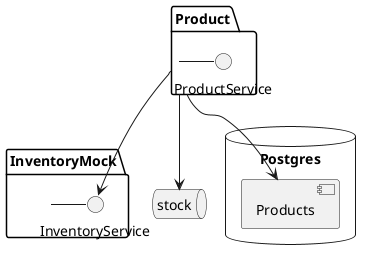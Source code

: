 @startuml

package "Product" {
  ProductService - [Product]
}

database "Postgres" as postgres {
  [Products]
}

queue stock

package "InventoryMock" {
  InventoryService - [InventoryMock]
}

[Product] --> [Products]
[Product] --> [InventoryService]
[Product] --> [stock]

@enduml